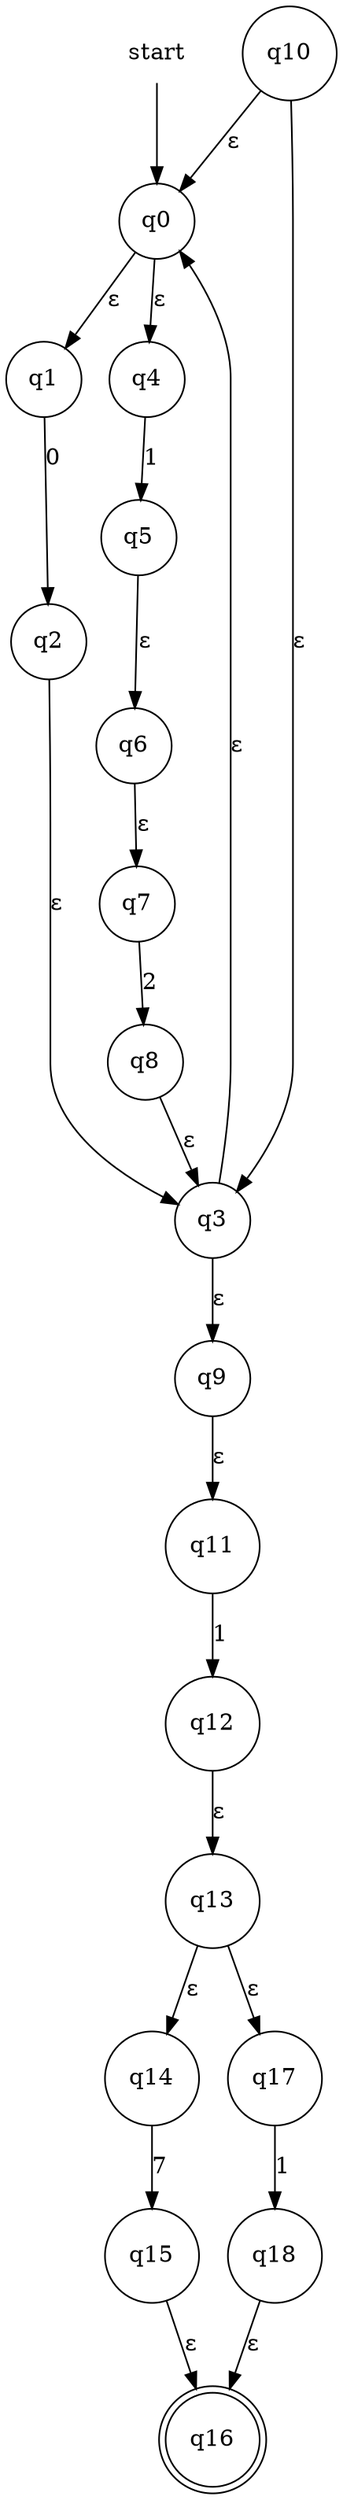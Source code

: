 digraph automaton {
    node [shape=none]; start;
    node [shape=doublecircle]; "q16";
    node [shape=circle];
    start -> "q0";
    "q0" -> "q1" [label="&epsilon;"];
    "q0" -> "q4" [label="&epsilon;"];
    "q1" -> "q2" [label="0"];
    "q2" -> "q3" [label="&epsilon;"];
    "q3" -> "q0" [label="&epsilon;"];
    "q3" -> "q9" [label="&epsilon;"];
    "q4" -> "q5" [label="1"];
    "q5" -> "q6" [label="&epsilon;"];
    "q6" -> "q7" [label="&epsilon;"];
    "q7" -> "q8" [label="2"];
    "q8" -> "q3" [label="&epsilon;"];
    "q9" -> "q11" [label="&epsilon;"];
    "q10" -> "q0" [label="&epsilon;"];
    "q10" -> "q3" [label="&epsilon;"];
    "q11" -> "q12" [label="1"];
    "q12" -> "q13" [label="&epsilon;"];
    "q13" -> "q14" [label="&epsilon;"];
    "q13" -> "q17" [label="&epsilon;"];
    "q14" -> "q15" [label="7"];
    "q15" -> "q16" [label="&epsilon;"];
    "q17" -> "q18" [label="1"];
    "q18" -> "q16" [label="&epsilon;"];
}
